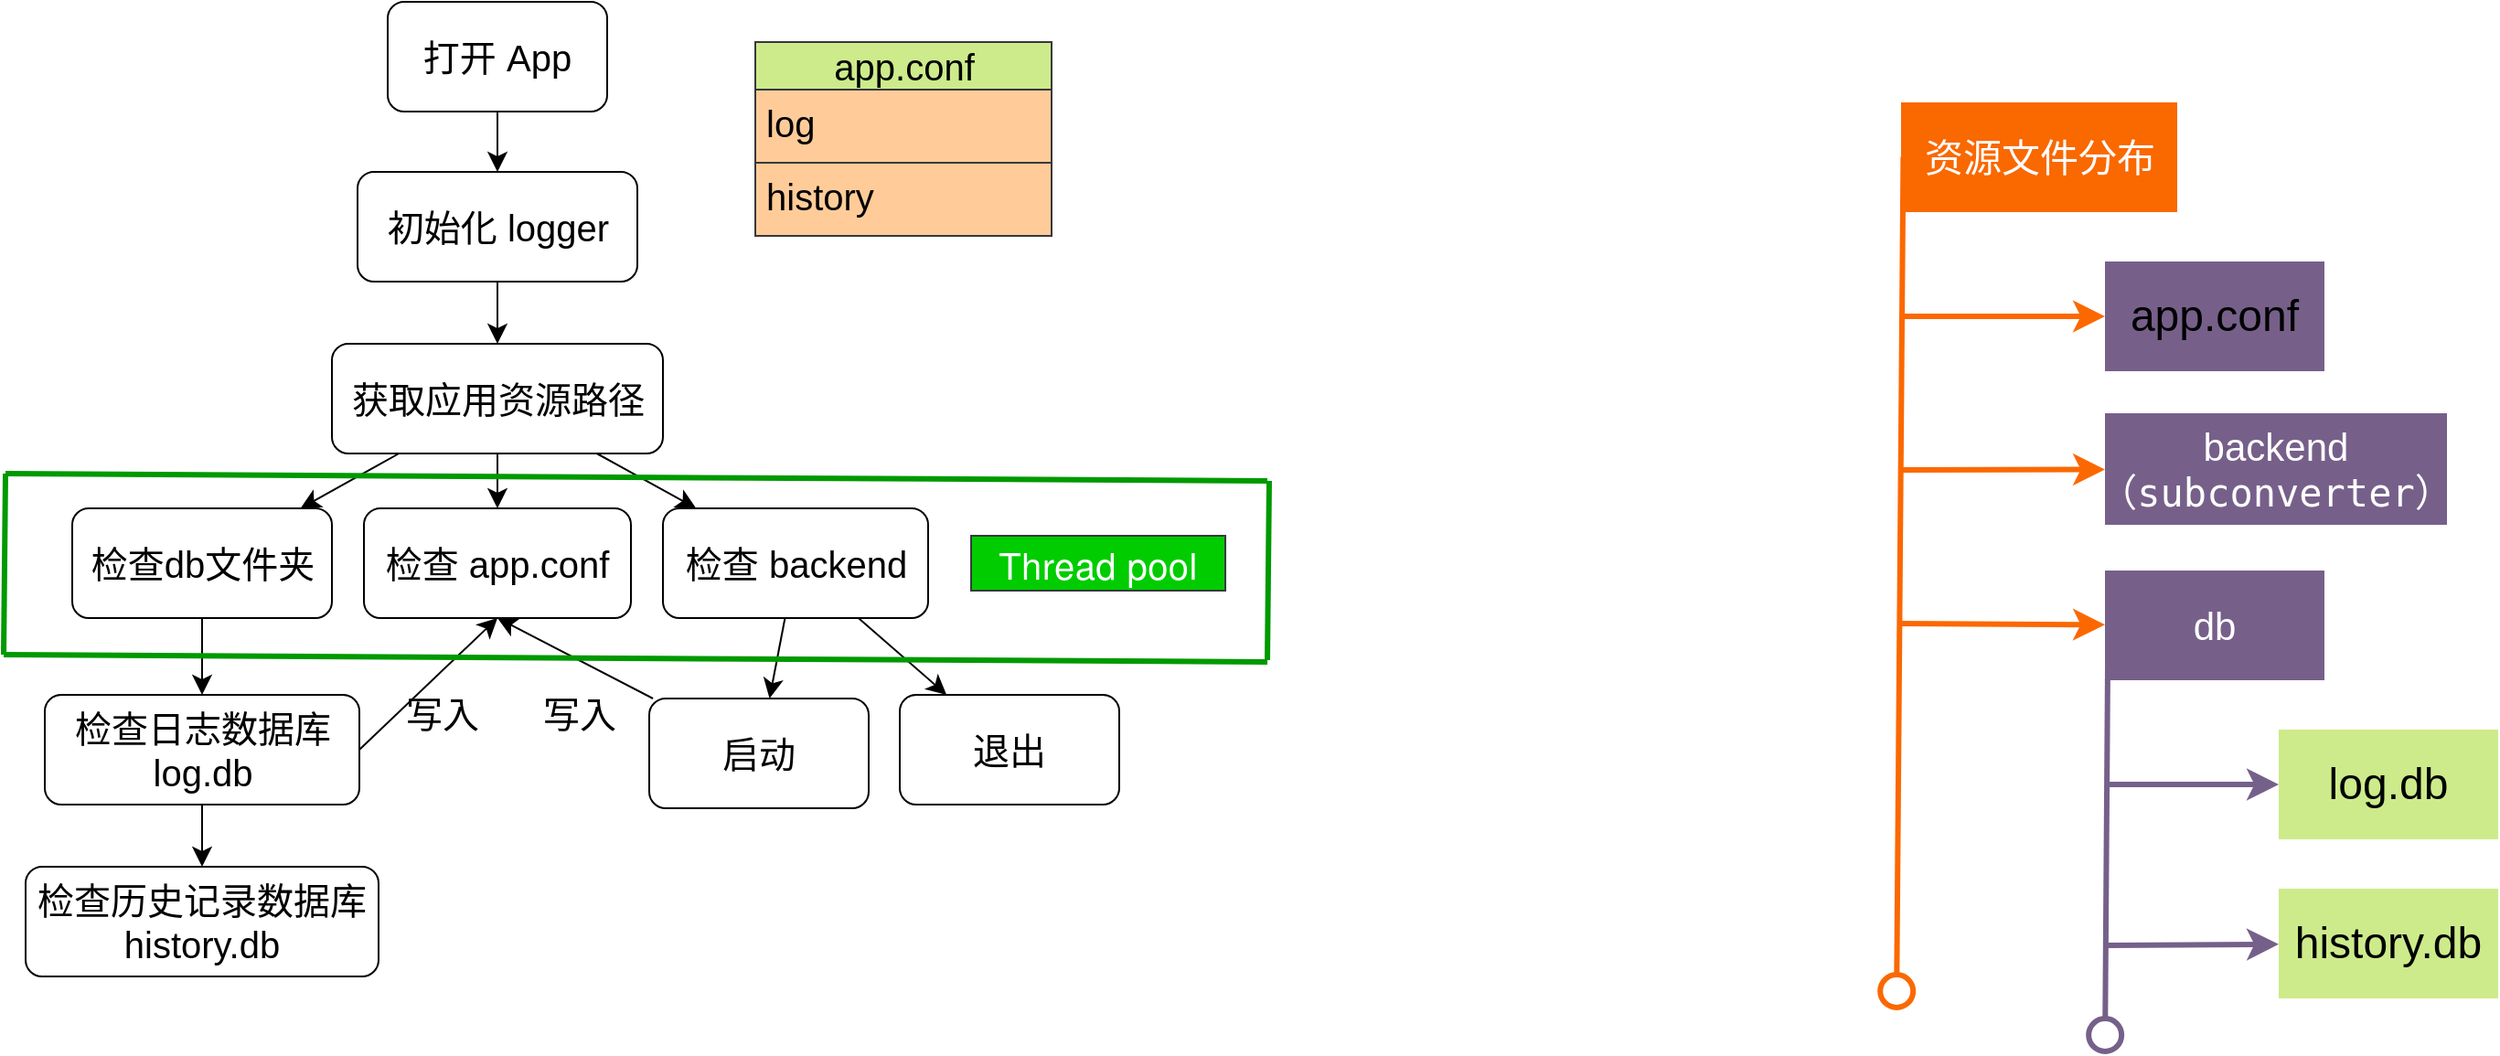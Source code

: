 <mxfile version="24.6.4" type="device">
  <diagram name="第 1 页" id="Po-q0ajvlCliyqI-iTAP">
    <mxGraphModel dx="1967" dy="1183" grid="0" gridSize="10" guides="1" tooltips="1" connect="1" arrows="1" fold="1" page="0" pageScale="1" pageWidth="827" pageHeight="1169" math="0" shadow="0">
      <root>
        <mxCell id="0" />
        <mxCell id="1" parent="0" />
        <mxCell id="baR1WqPlDs54tojxFu7F-3" value="" style="edgeStyle=none;curved=1;rounded=0;orthogonalLoop=1;jettySize=auto;html=1;fontSize=20;startSize=8;endSize=8;" edge="1" parent="1" source="baR1WqPlDs54tojxFu7F-1" target="baR1WqPlDs54tojxFu7F-2">
          <mxGeometry relative="1" as="geometry" />
        </mxCell>
        <mxCell id="baR1WqPlDs54tojxFu7F-1" value="打开 App" style="rounded=1;whiteSpace=wrap;html=1;fontSize=20;" vertex="1" parent="1">
          <mxGeometry x="38" y="52" width="120" height="60" as="geometry" />
        </mxCell>
        <mxCell id="baR1WqPlDs54tojxFu7F-5" value="" style="edgeStyle=none;curved=1;rounded=0;orthogonalLoop=1;jettySize=auto;html=1;fontSize=20;startSize=8;endSize=8;exitX=0.5;exitY=1;exitDx=0;exitDy=0;" edge="1" parent="1" source="baR1WqPlDs54tojxFu7F-6" target="baR1WqPlDs54tojxFu7F-4">
          <mxGeometry relative="1" as="geometry" />
        </mxCell>
        <mxCell id="baR1WqPlDs54tojxFu7F-7" value="" style="edgeStyle=none;curved=1;rounded=0;orthogonalLoop=1;jettySize=auto;html=1;fontSize=20;startSize=8;endSize=8;" edge="1" parent="1" source="baR1WqPlDs54tojxFu7F-8" target="baR1WqPlDs54tojxFu7F-6">
          <mxGeometry relative="1" as="geometry" />
        </mxCell>
        <mxCell id="baR1WqPlDs54tojxFu7F-9" value="" style="edgeStyle=none;curved=1;rounded=0;orthogonalLoop=1;jettySize=auto;html=1;fontSize=20;startSize=8;endSize=8;" edge="1" parent="1" source="baR1WqPlDs54tojxFu7F-2" target="baR1WqPlDs54tojxFu7F-8">
          <mxGeometry relative="1" as="geometry" />
        </mxCell>
        <mxCell id="baR1WqPlDs54tojxFu7F-47" value="" style="edgeStyle=none;curved=1;rounded=0;orthogonalLoop=1;jettySize=auto;html=1;fontSize=20;startSize=8;endSize=8;exitX=0.5;exitY=1;exitDx=0;exitDy=0;" edge="1" parent="1" source="baR1WqPlDs54tojxFu7F-8" target="baR1WqPlDs54tojxFu7F-46">
          <mxGeometry relative="1" as="geometry" />
        </mxCell>
        <mxCell id="baR1WqPlDs54tojxFu7F-2" value="初始化 logger" style="rounded=1;whiteSpace=wrap;html=1;fontSize=20;" vertex="1" parent="1">
          <mxGeometry x="21.5" y="145" width="153" height="60" as="geometry" />
        </mxCell>
        <mxCell id="baR1WqPlDs54tojxFu7F-27" value="" style="edgeStyle=none;curved=1;rounded=0;orthogonalLoop=1;jettySize=auto;html=1;fontSize=20;startSize=8;endSize=8;entryX=0.5;entryY=1;entryDx=0;entryDy=0;exitX=1;exitY=0.5;exitDx=0;exitDy=0;" edge="1" parent="1" source="baR1WqPlDs54tojxFu7F-4" target="baR1WqPlDs54tojxFu7F-46">
          <mxGeometry relative="1" as="geometry">
            <mxPoint x="38" y="400" as="targetPoint" />
          </mxGeometry>
        </mxCell>
        <mxCell id="baR1WqPlDs54tojxFu7F-61" value="" style="edgeStyle=none;curved=1;rounded=0;orthogonalLoop=1;jettySize=auto;html=1;fontSize=20;startSize=8;endSize=8;" edge="1" parent="1" source="baR1WqPlDs54tojxFu7F-4" target="baR1WqPlDs54tojxFu7F-60">
          <mxGeometry relative="1" as="geometry" />
        </mxCell>
        <mxCell id="baR1WqPlDs54tojxFu7F-4" value="检查日志数据库&lt;div style=&quot;font-size: 20px;&quot;&gt;log.db&lt;/div&gt;" style="rounded=1;whiteSpace=wrap;html=1;fontSize=20;" vertex="1" parent="1">
          <mxGeometry x="-149.5" y="431" width="172" height="60" as="geometry" />
        </mxCell>
        <mxCell id="baR1WqPlDs54tojxFu7F-6" value="检查db文件夹" style="rounded=1;whiteSpace=wrap;html=1;fontSize=20;" vertex="1" parent="1">
          <mxGeometry x="-134.5" y="329" width="142" height="60" as="geometry" />
        </mxCell>
        <mxCell id="baR1WqPlDs54tojxFu7F-53" value="" style="edgeStyle=none;curved=1;rounded=0;orthogonalLoop=1;jettySize=auto;html=1;fontSize=20;startSize=8;endSize=8;" edge="1" parent="1" source="baR1WqPlDs54tojxFu7F-8" target="baR1WqPlDs54tojxFu7F-52">
          <mxGeometry relative="1" as="geometry" />
        </mxCell>
        <mxCell id="baR1WqPlDs54tojxFu7F-8" value="获取应用资源路径" style="rounded=1;whiteSpace=wrap;html=1;fontSize=20;" vertex="1" parent="1">
          <mxGeometry x="7.5" y="239" width="181" height="60" as="geometry" />
        </mxCell>
        <mxCell id="baR1WqPlDs54tojxFu7F-13" value="" style="edgeStyle=none;curved=1;rounded=0;orthogonalLoop=1;jettySize=auto;html=1;fontSize=21;startSize=8;endSize=8;strokeWidth=3;fontColor=none;noLabel=1;strokeColor=#fb6800;" edge="1" parent="1" target="baR1WqPlDs54tojxFu7F-11">
          <mxGeometry relative="1" as="geometry">
            <mxPoint x="866" y="224" as="sourcePoint" />
          </mxGeometry>
        </mxCell>
        <mxCell id="baR1WqPlDs54tojxFu7F-15" value="" style="edgeStyle=none;curved=1;rounded=0;orthogonalLoop=1;jettySize=auto;html=1;fontSize=21;startSize=8;endSize=8;strokeWidth=3;fontColor=none;noLabel=1;strokeColor=#fb6800;" edge="1" parent="1" target="baR1WqPlDs54tojxFu7F-14">
          <mxGeometry relative="1" as="geometry">
            <mxPoint x="864" y="308" as="sourcePoint" />
          </mxGeometry>
        </mxCell>
        <mxCell id="baR1WqPlDs54tojxFu7F-17" value="" style="edgeStyle=none;curved=1;rounded=0;orthogonalLoop=1;jettySize=auto;html=1;fontSize=21;startSize=8;endSize=8;strokeWidth=3;fontColor=none;noLabel=1;strokeColor=#fb6800;" edge="1" parent="1" target="baR1WqPlDs54tojxFu7F-16">
          <mxGeometry relative="1" as="geometry">
            <mxPoint x="864" y="392" as="sourcePoint" />
          </mxGeometry>
        </mxCell>
        <mxCell id="baR1WqPlDs54tojxFu7F-24" value="" style="edgeStyle=none;curved=1;rounded=0;orthogonalLoop=1;jettySize=auto;html=1;fontSize=12;endArrow=circle;endFill=0;strokeWidth=3;exitX=0.008;exitY=0.496;exitDx=0;exitDy=0;strokeColor=#fb6800;exitPerimeter=0;" edge="1" parent="1" source="baR1WqPlDs54tojxFu7F-10">
          <mxGeometry relative="1" as="geometry">
            <mxPoint x="863" y="605" as="targetPoint" />
          </mxGeometry>
        </mxCell>
        <mxCell id="baR1WqPlDs54tojxFu7F-10" value="资源文件分布" style="rounded=0;whiteSpace=wrap;html=1;fontSize=21;strokeWidth=3;fillColor=#fa6800;strokeColor=none;fontColor=#ffffff;" vertex="1" parent="1">
          <mxGeometry x="865.5" y="107" width="151" height="60" as="geometry" />
        </mxCell>
        <mxCell id="baR1WqPlDs54tojxFu7F-11" value="app.conf" style="rounded=0;whiteSpace=wrap;html=1;fontSize=24;strokeWidth=3;fillColor=#76608a;fontColor=#000000;strokeColor=none;" vertex="1" parent="1">
          <mxGeometry x="977" y="194" width="120" height="60" as="geometry" />
        </mxCell>
        <mxCell id="baR1WqPlDs54tojxFu7F-14" value="backend&lt;br style=&quot;font-size: 21px;&quot;&gt;（&lt;span style=&quot;font-family: &amp;quot;JetBrains Mono&amp;quot;, monospace; font-size: 21px;&quot;&gt;subconverter&lt;/span&gt;）" style="rounded=0;whiteSpace=wrap;html=1;fontSize=21;strokeWidth=3;fillColor=#76608a;fontColor=#ffffff;strokeColor=none;" vertex="1" parent="1">
          <mxGeometry x="977" y="277" width="187" height="61" as="geometry" />
        </mxCell>
        <mxCell id="baR1WqPlDs54tojxFu7F-19" value="" style="edgeStyle=none;curved=1;rounded=0;orthogonalLoop=1;jettySize=auto;html=1;fontSize=21;startSize=8;endSize=8;strokeWidth=3;strokeColor=#75608a;" edge="1" parent="1" target="baR1WqPlDs54tojxFu7F-18">
          <mxGeometry relative="1" as="geometry">
            <mxPoint x="978" y="480" as="sourcePoint" />
          </mxGeometry>
        </mxCell>
        <mxCell id="baR1WqPlDs54tojxFu7F-22" value="" style="edgeStyle=none;curved=1;rounded=0;orthogonalLoop=1;jettySize=auto;html=1;fontSize=21;startSize=8;endSize=8;strokeWidth=3;strokeColor=#75608a;" edge="1" parent="1" target="baR1WqPlDs54tojxFu7F-21">
          <mxGeometry relative="1" as="geometry">
            <mxPoint x="978" y="568" as="sourcePoint" />
          </mxGeometry>
        </mxCell>
        <mxCell id="baR1WqPlDs54tojxFu7F-16" value="db" style="rounded=0;whiteSpace=wrap;html=1;fontSize=21;strokeWidth=3;fillColor=#76608a;fontColor=#ffffff;strokeColor=none;" vertex="1" parent="1">
          <mxGeometry x="977" y="363" width="120" height="60" as="geometry" />
        </mxCell>
        <mxCell id="baR1WqPlDs54tojxFu7F-18" value="log.db" style="rounded=0;whiteSpace=wrap;html=1;fontSize=24;strokeWidth=3;fillColor=#cdeb8b;strokeColor=none;" vertex="1" parent="1">
          <mxGeometry x="1072" y="450" width="120" height="60" as="geometry" />
        </mxCell>
        <mxCell id="baR1WqPlDs54tojxFu7F-21" value="history.db" style="rounded=0;whiteSpace=wrap;html=1;fontSize=24;strokeWidth=3;fillColor=#cdeb8b;strokeColor=none;" vertex="1" parent="1">
          <mxGeometry x="1072" y="537" width="120" height="60" as="geometry" />
        </mxCell>
        <mxCell id="baR1WqPlDs54tojxFu7F-25" value="" style="edgeStyle=none;curved=1;rounded=0;orthogonalLoop=1;jettySize=auto;html=1;fontSize=12;endArrow=circle;endFill=0;strokeWidth=3;exitX=0.014;exitY=0.457;exitDx=0;exitDy=0;exitPerimeter=0;strokeColor=#75608a;" edge="1" parent="1" source="baR1WqPlDs54tojxFu7F-16">
          <mxGeometry relative="1" as="geometry">
            <mxPoint x="977" y="391" as="sourcePoint" />
            <mxPoint x="977" y="629" as="targetPoint" />
          </mxGeometry>
        </mxCell>
        <mxCell id="baR1WqPlDs54tojxFu7F-41" value="app.conf" style="swimlane;fontStyle=0;childLayout=stackLayout;horizontal=1;startSize=26;fillColor=#cdeb8b;horizontalStack=0;resizeParent=1;resizeParentMax=0;resizeLast=0;collapsible=1;marginBottom=0;html=1;strokeColor=#36393d;fontSize=20;" vertex="1" parent="1">
          <mxGeometry x="239" y="74" width="162" height="106" as="geometry" />
        </mxCell>
        <mxCell id="baR1WqPlDs54tojxFu7F-42" value="log" style="text;strokeColor=#36393d;fillColor=#ffcc99;align=left;verticalAlign=top;spacingLeft=4;spacingRight=4;overflow=hidden;rotatable=0;points=[[0,0.5],[1,0.5]];portConstraint=eastwest;whiteSpace=wrap;html=1;fontSize=20;" vertex="1" parent="baR1WqPlDs54tojxFu7F-41">
          <mxGeometry y="26" width="162" height="40" as="geometry" />
        </mxCell>
        <mxCell id="baR1WqPlDs54tojxFu7F-43" value="history" style="text;strokeColor=#36393d;fillColor=#ffcc99;align=left;verticalAlign=top;spacingLeft=4;spacingRight=4;overflow=hidden;rotatable=0;points=[[0,0.5],[1,0.5]];portConstraint=eastwest;whiteSpace=wrap;html=1;fontSize=20;" vertex="1" parent="baR1WqPlDs54tojxFu7F-41">
          <mxGeometry y="66" width="162" height="40" as="geometry" />
        </mxCell>
        <mxCell id="baR1WqPlDs54tojxFu7F-46" value="检查 app.conf" style="rounded=1;whiteSpace=wrap;html=1;fontSize=20;" vertex="1" parent="1">
          <mxGeometry x="25" y="329" width="146" height="60" as="geometry" />
        </mxCell>
        <mxCell id="baR1WqPlDs54tojxFu7F-48" value="写入" style="text;html=1;align=center;verticalAlign=middle;whiteSpace=wrap;rounded=0;fontSize=20;" vertex="1" parent="1">
          <mxGeometry x="38" y="426" width="60" height="30" as="geometry" />
        </mxCell>
        <mxCell id="baR1WqPlDs54tojxFu7F-55" value="" style="edgeStyle=none;curved=1;rounded=0;orthogonalLoop=1;jettySize=auto;html=1;fontSize=20;startSize=8;endSize=8;" edge="1" parent="1" source="baR1WqPlDs54tojxFu7F-52" target="baR1WqPlDs54tojxFu7F-54">
          <mxGeometry relative="1" as="geometry" />
        </mxCell>
        <mxCell id="baR1WqPlDs54tojxFu7F-59" value="" style="edgeStyle=none;curved=1;rounded=0;orthogonalLoop=1;jettySize=auto;html=1;fontSize=20;startSize=8;endSize=8;" edge="1" parent="1" source="baR1WqPlDs54tojxFu7F-52" target="baR1WqPlDs54tojxFu7F-58">
          <mxGeometry relative="1" as="geometry" />
        </mxCell>
        <mxCell id="baR1WqPlDs54tojxFu7F-52" value="检查 backend" style="rounded=1;whiteSpace=wrap;html=1;fontSize=20;" vertex="1" parent="1">
          <mxGeometry x="188.5" y="329" width="145" height="60" as="geometry" />
        </mxCell>
        <mxCell id="baR1WqPlDs54tojxFu7F-56" value="" style="edgeStyle=none;curved=1;rounded=0;orthogonalLoop=1;jettySize=auto;html=1;fontSize=20;startSize=8;endSize=8;entryX=0.5;entryY=1;entryDx=0;entryDy=0;" edge="1" parent="1" source="baR1WqPlDs54tojxFu7F-54" target="baR1WqPlDs54tojxFu7F-46">
          <mxGeometry relative="1" as="geometry" />
        </mxCell>
        <mxCell id="baR1WqPlDs54tojxFu7F-54" value="启动" style="rounded=1;whiteSpace=wrap;html=1;fontSize=20;" vertex="1" parent="1">
          <mxGeometry x="181" y="433" width="120" height="60" as="geometry" />
        </mxCell>
        <mxCell id="baR1WqPlDs54tojxFu7F-57" value="写入" style="text;html=1;align=center;verticalAlign=middle;whiteSpace=wrap;rounded=0;fontSize=20;" vertex="1" parent="1">
          <mxGeometry x="113" y="426" width="60" height="30" as="geometry" />
        </mxCell>
        <mxCell id="baR1WqPlDs54tojxFu7F-58" value="退出" style="rounded=1;whiteSpace=wrap;html=1;fontSize=20;" vertex="1" parent="1">
          <mxGeometry x="318" y="431" width="120" height="60" as="geometry" />
        </mxCell>
        <mxCell id="baR1WqPlDs54tojxFu7F-60" value="检查历史记录数据库&lt;div style=&quot;font-size: 20px;&quot;&gt;history.db&lt;/div&gt;" style="rounded=1;whiteSpace=wrap;html=1;fontSize=20;" vertex="1" parent="1">
          <mxGeometry x="-160" y="525" width="193" height="60" as="geometry" />
        </mxCell>
        <mxCell id="baR1WqPlDs54tojxFu7F-64" value="" style="endArrow=none;html=1;rounded=0;fontSize=12;startSize=8;endSize=8;curved=1;spacing=0;strokeWidth=3;fillColor=#6d8764;strokeColor=#009900;" edge="1" parent="1">
          <mxGeometry width="50" height="50" relative="1" as="geometry">
            <mxPoint x="-171" y="310" as="sourcePoint" />
            <mxPoint x="519" y="314" as="targetPoint" />
          </mxGeometry>
        </mxCell>
        <mxCell id="baR1WqPlDs54tojxFu7F-65" value="" style="endArrow=none;html=1;rounded=0;fontSize=12;startSize=8;endSize=8;curved=1;spacing=0;strokeWidth=3;fillColor=#6d8764;strokeColor=#009900;" edge="1" parent="1">
          <mxGeometry width="50" height="50" relative="1" as="geometry">
            <mxPoint x="-172" y="409" as="sourcePoint" />
            <mxPoint x="519" y="413" as="targetPoint" />
          </mxGeometry>
        </mxCell>
        <mxCell id="baR1WqPlDs54tojxFu7F-66" value="" style="endArrow=none;html=1;rounded=0;fontSize=12;startSize=8;endSize=8;curved=1;strokeWidth=3;fillColor=#6d8764;strokeColor=#009900;" edge="1" parent="1">
          <mxGeometry width="50" height="50" relative="1" as="geometry">
            <mxPoint x="-172" y="409" as="sourcePoint" />
            <mxPoint x="-171" y="310" as="targetPoint" />
          </mxGeometry>
        </mxCell>
        <mxCell id="baR1WqPlDs54tojxFu7F-67" value="" style="endArrow=none;html=1;rounded=0;fontSize=12;startSize=8;endSize=8;curved=1;strokeWidth=3;fillColor=#6d8764;strokeColor=#009900;" edge="1" parent="1">
          <mxGeometry width="50" height="50" relative="1" as="geometry">
            <mxPoint x="519" y="412" as="sourcePoint" />
            <mxPoint x="520" y="314" as="targetPoint" />
          </mxGeometry>
        </mxCell>
        <mxCell id="baR1WqPlDs54tojxFu7F-68" value="&lt;p class=&quot;p1&quot; style=&quot;margin: 0px; font-variant-numeric: normal; font-variant-east-asian: normal; font-variant-alternates: normal; font-kerning: auto; font-optical-sizing: auto; font-feature-settings: normal; font-variation-settings: normal; font-variant-position: normal; font-stretch: normal; line-height: normal; font-family: &amp;quot;Helvetica Neue&amp;quot;; text-align: start;&quot;&gt;&lt;span class=&quot;s1&quot; style=&quot;letter-spacing: 0.2px;&quot;&gt;&lt;font style=&quot;font-size: 20px;&quot;&gt;Thread pool&lt;/font&gt;&lt;/span&gt;&lt;/p&gt;" style="text;html=1;align=center;verticalAlign=middle;whiteSpace=wrap;rounded=0;fontSize=20;fillColor=#00CC00;strokeColor=#36393d;fontColor=#FFFFFF;" vertex="1" parent="1">
          <mxGeometry x="357" y="344" width="139" height="30" as="geometry" />
        </mxCell>
      </root>
    </mxGraphModel>
  </diagram>
</mxfile>
